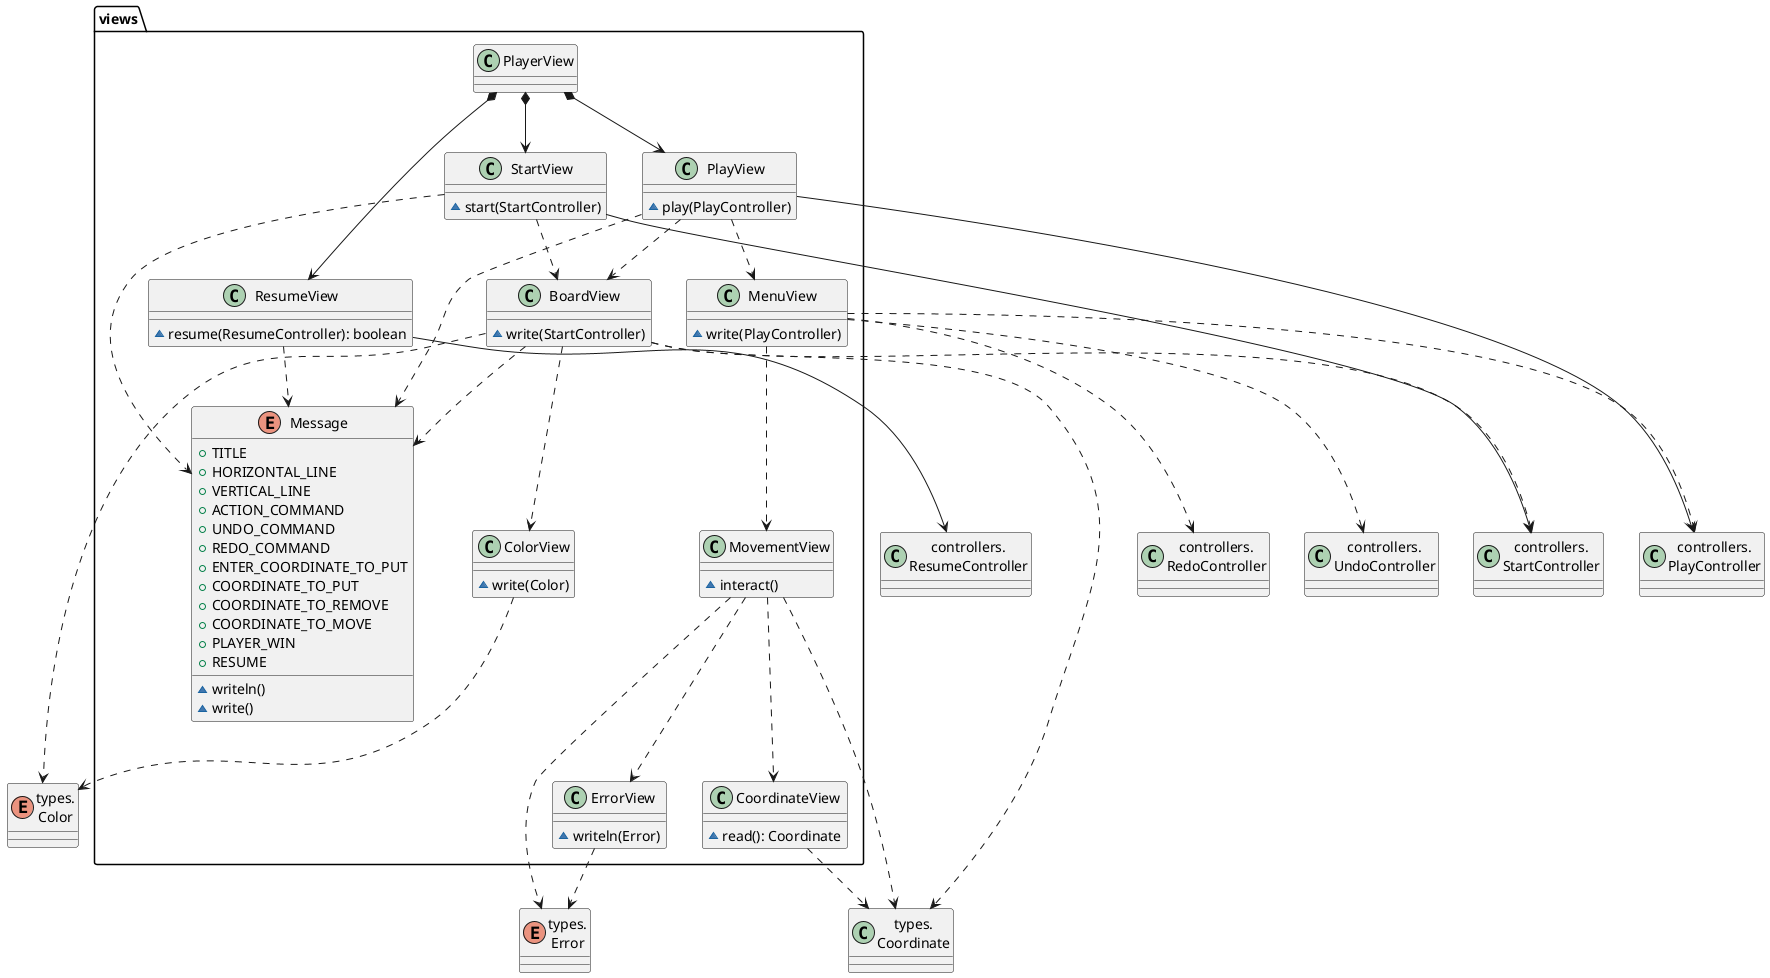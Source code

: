@startuml packageViews
class Coordinate as "types.\nCoordinate"
enum Error as "types.\nError"
enum Color as "types.\nColor"
class StartController as "controllers.\nStartController"
class PlayController as "controllers.\nPlayController"
class ResumeController as "controllers.\nResumeController"
class UndoController as "controllers.\nUndoController"
class RedoController as "controllers.\nRedoController"

class  views.BoardView{
    ~ write(StartController)
}

class  views.ErrorView{
    ~ writeln(Error)
}

class  views.PlayView{
    ~ play(PlayController)
}

class  views.ResumeView{
    ~ resume(ResumeController): boolean
}

class views.StartView{
    ~ start(StartController)
}

class  views.MovementView{
    ~ interact()
}

class  views.ColorView{
    ~ write(Color)
}

enum  views.Message{
    +TITLE
    +HORIZONTAL_LINE
    +VERTICAL_LINE
    +ACTION_COMMAND
    +UNDO_COMMAND
    +REDO_COMMAND
    +ENTER_COORDINATE_TO_PUT
    +COORDINATE_TO_PUT
    +COORDINATE_TO_REMOVE
    +COORDINATE_TO_MOVE
    +PLAYER_WIN
    +RESUME
    ~ writeln()
    ~ write()
}

class  views.PlayerView{

}

class  views.MenuView{
    ~ write(PlayController)
}

class  views.CoordinateView{
    ~ read(): Coordinate
}

views.PlayerView *-down-> views.StartView
views.PlayerView *-down-> views.PlayView
views.PlayerView *-down-> views.ResumeView
views.StartView ..> views.Message
views.StartView ..> views.BoardView
views.StartView -down-> StartController
views.BoardView ..> views.ColorView
views.BoardView ..> views.Message
views.PlayView ..> views.Message
views.PlayView ..> views.BoardView
views.PlayView ..> views.MenuView
views.MenuView ..> views.MovementView
views.MenuView .down.> PlayController
views.MenuView .down.> UndoController
views.MenuView .down.> RedoController
views.MovementView ..> views.ErrorView
views.ResumeView ..> views.Message
views.ResumeView -down-> ResumeController
views.BoardView .down.> Coordinate
views.MovementView .down.> Coordinate
views.BoardView .down.> StartController
views.BoardView .down.> Color
views.MovementView .down.> Error
views.ErrorView .down.> Error
views.PlayView -down-> PlayController
views.ColorView .down.> Color
views.CoordinateView .down.> Coordinate
views.MovementView ..> views.CoordinateView
@enduml